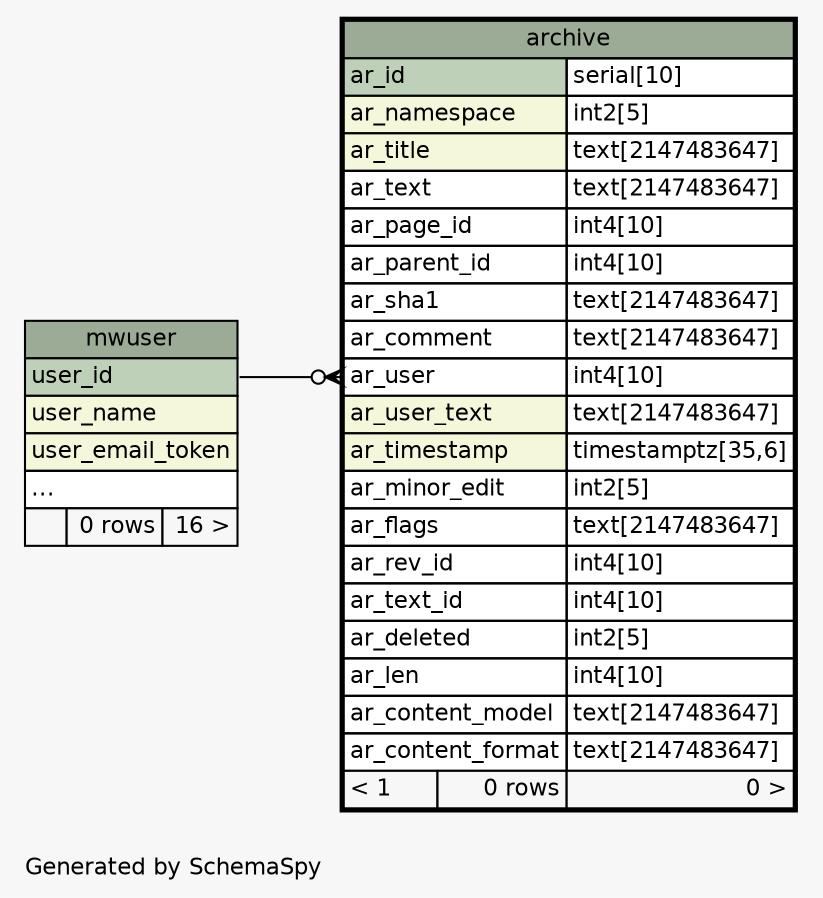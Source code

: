 // dot 2.38.0 on Linux 3.14.35-28.38.amzn1.x86_64
// SchemaSpy rev Unknown
digraph "oneDegreeRelationshipsDiagram" {
  graph [
    rankdir="RL"
    bgcolor="#f7f7f7"
    label="\nGenerated by SchemaSpy"
    labeljust="l"
    nodesep="0.18"
    ranksep="0.46"
    fontname="Helvetica"
    fontsize="11"
  ];
  node [
    fontname="Helvetica"
    fontsize="11"
    shape="plaintext"
  ];
  edge [
    arrowsize="0.8"
  ];
  "archive":"ar_user":w -> "mwuser":"user_id":e [arrowhead=none dir=back arrowtail=crowodot];
  "archive" [
    label=<
    <TABLE BORDER="2" CELLBORDER="1" CELLSPACING="0" BGCOLOR="#ffffff">
      <TR><TD COLSPAN="3" BGCOLOR="#9bab96" ALIGN="CENTER">archive</TD></TR>
      <TR><TD PORT="ar_id" COLSPAN="2" BGCOLOR="#bed1b8" ALIGN="LEFT">ar_id</TD><TD PORT="ar_id.type" ALIGN="LEFT">serial[10]</TD></TR>
      <TR><TD PORT="ar_namespace" COLSPAN="2" BGCOLOR="#f4f7da" ALIGN="LEFT">ar_namespace</TD><TD PORT="ar_namespace.type" ALIGN="LEFT">int2[5]</TD></TR>
      <TR><TD PORT="ar_title" COLSPAN="2" BGCOLOR="#f4f7da" ALIGN="LEFT">ar_title</TD><TD PORT="ar_title.type" ALIGN="LEFT">text[2147483647]</TD></TR>
      <TR><TD PORT="ar_text" COLSPAN="2" ALIGN="LEFT">ar_text</TD><TD PORT="ar_text.type" ALIGN="LEFT">text[2147483647]</TD></TR>
      <TR><TD PORT="ar_page_id" COLSPAN="2" ALIGN="LEFT">ar_page_id</TD><TD PORT="ar_page_id.type" ALIGN="LEFT">int4[10]</TD></TR>
      <TR><TD PORT="ar_parent_id" COLSPAN="2" ALIGN="LEFT">ar_parent_id</TD><TD PORT="ar_parent_id.type" ALIGN="LEFT">int4[10]</TD></TR>
      <TR><TD PORT="ar_sha1" COLSPAN="2" ALIGN="LEFT">ar_sha1</TD><TD PORT="ar_sha1.type" ALIGN="LEFT">text[2147483647]</TD></TR>
      <TR><TD PORT="ar_comment" COLSPAN="2" ALIGN="LEFT">ar_comment</TD><TD PORT="ar_comment.type" ALIGN="LEFT">text[2147483647]</TD></TR>
      <TR><TD PORT="ar_user" COLSPAN="2" ALIGN="LEFT">ar_user</TD><TD PORT="ar_user.type" ALIGN="LEFT">int4[10]</TD></TR>
      <TR><TD PORT="ar_user_text" COLSPAN="2" BGCOLOR="#f4f7da" ALIGN="LEFT">ar_user_text</TD><TD PORT="ar_user_text.type" ALIGN="LEFT">text[2147483647]</TD></TR>
      <TR><TD PORT="ar_timestamp" COLSPAN="2" BGCOLOR="#f4f7da" ALIGN="LEFT">ar_timestamp</TD><TD PORT="ar_timestamp.type" ALIGN="LEFT">timestamptz[35,6]</TD></TR>
      <TR><TD PORT="ar_minor_edit" COLSPAN="2" ALIGN="LEFT">ar_minor_edit</TD><TD PORT="ar_minor_edit.type" ALIGN="LEFT">int2[5]</TD></TR>
      <TR><TD PORT="ar_flags" COLSPAN="2" ALIGN="LEFT">ar_flags</TD><TD PORT="ar_flags.type" ALIGN="LEFT">text[2147483647]</TD></TR>
      <TR><TD PORT="ar_rev_id" COLSPAN="2" ALIGN="LEFT">ar_rev_id</TD><TD PORT="ar_rev_id.type" ALIGN="LEFT">int4[10]</TD></TR>
      <TR><TD PORT="ar_text_id" COLSPAN="2" ALIGN="LEFT">ar_text_id</TD><TD PORT="ar_text_id.type" ALIGN="LEFT">int4[10]</TD></TR>
      <TR><TD PORT="ar_deleted" COLSPAN="2" ALIGN="LEFT">ar_deleted</TD><TD PORT="ar_deleted.type" ALIGN="LEFT">int2[5]</TD></TR>
      <TR><TD PORT="ar_len" COLSPAN="2" ALIGN="LEFT">ar_len</TD><TD PORT="ar_len.type" ALIGN="LEFT">int4[10]</TD></TR>
      <TR><TD PORT="ar_content_model" COLSPAN="2" ALIGN="LEFT">ar_content_model</TD><TD PORT="ar_content_model.type" ALIGN="LEFT">text[2147483647]</TD></TR>
      <TR><TD PORT="ar_content_format" COLSPAN="2" ALIGN="LEFT">ar_content_format</TD><TD PORT="ar_content_format.type" ALIGN="LEFT">text[2147483647]</TD></TR>
      <TR><TD ALIGN="LEFT" BGCOLOR="#f7f7f7">&lt; 1</TD><TD ALIGN="RIGHT" BGCOLOR="#f7f7f7">0 rows</TD><TD ALIGN="RIGHT" BGCOLOR="#f7f7f7">0 &gt;</TD></TR>
    </TABLE>>
    URL="archive.html"
    tooltip="archive"
  ];
  "mwuser" [
    label=<
    <TABLE BORDER="0" CELLBORDER="1" CELLSPACING="0" BGCOLOR="#ffffff">
      <TR><TD COLSPAN="3" BGCOLOR="#9bab96" ALIGN="CENTER">mwuser</TD></TR>
      <TR><TD PORT="user_id" COLSPAN="3" BGCOLOR="#bed1b8" ALIGN="LEFT">user_id</TD></TR>
      <TR><TD PORT="user_name" COLSPAN="3" BGCOLOR="#f4f7da" ALIGN="LEFT">user_name</TD></TR>
      <TR><TD PORT="user_email_token" COLSPAN="3" BGCOLOR="#f4f7da" ALIGN="LEFT">user_email_token</TD></TR>
      <TR><TD PORT="elipses" COLSPAN="3" ALIGN="LEFT">...</TD></TR>
      <TR><TD ALIGN="LEFT" BGCOLOR="#f7f7f7">  </TD><TD ALIGN="RIGHT" BGCOLOR="#f7f7f7">0 rows</TD><TD ALIGN="RIGHT" BGCOLOR="#f7f7f7">16 &gt;</TD></TR>
    </TABLE>>
    URL="mwuser.html"
    tooltip="mwuser"
  ];
}
